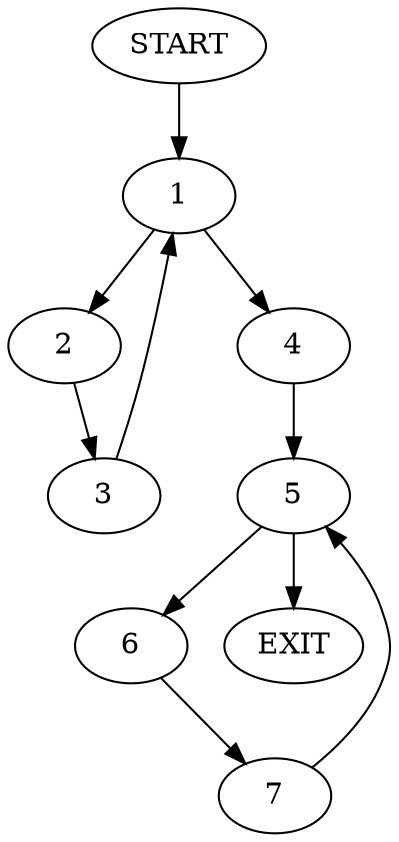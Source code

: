 digraph { 
0 [label="START"];
1;
2;
3;
4;
5;
6;
7;
8[label="EXIT"];
0 -> 1;
1 -> 2;
1 -> 4;
2 -> 3;
3 -> 1;
4 -> 5;
5 -> 6;
5 -> 8;
6 -> 7;
7 -> 5;
}
